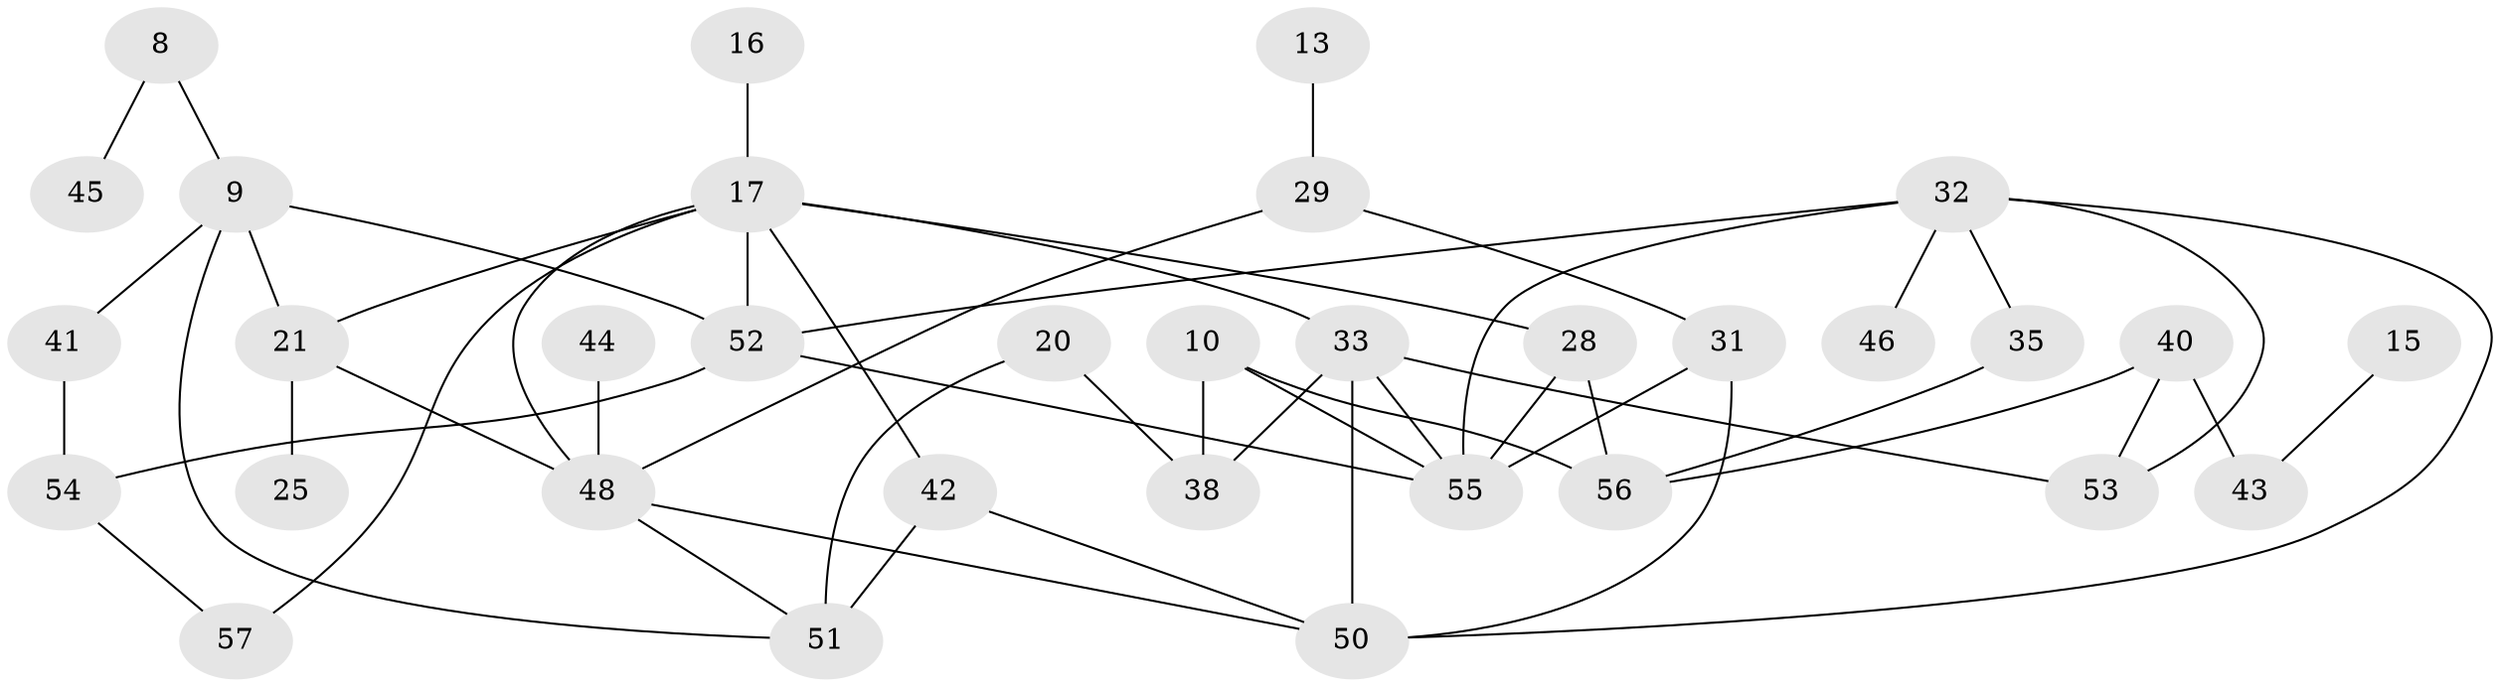 // original degree distribution, {3: 0.14084507042253522, 5: 0.035211267605633804, 6: 0.028169014084507043, 4: 0.1056338028169014, 1: 0.2746478873239437, 0: 0.15492957746478872, 2: 0.2605633802816901}
// Generated by graph-tools (version 1.1) at 2025/35/03/04/25 23:35:47]
// undirected, 33 vertices, 52 edges
graph export_dot {
  node [color=gray90,style=filled];
  8;
  9;
  10;
  13;
  15;
  16;
  17;
  20;
  21;
  25;
  28;
  29;
  31;
  32;
  33;
  35;
  38;
  40;
  41;
  42;
  43;
  44;
  45;
  46;
  48;
  50;
  51;
  52;
  53;
  54;
  55;
  56;
  57;
  8 -- 9 [weight=1.0];
  8 -- 45 [weight=1.0];
  9 -- 21 [weight=1.0];
  9 -- 41 [weight=1.0];
  9 -- 51 [weight=1.0];
  9 -- 52 [weight=1.0];
  10 -- 38 [weight=1.0];
  10 -- 55 [weight=1.0];
  10 -- 56 [weight=1.0];
  13 -- 29 [weight=1.0];
  15 -- 43 [weight=1.0];
  16 -- 17 [weight=1.0];
  17 -- 21 [weight=1.0];
  17 -- 28 [weight=1.0];
  17 -- 33 [weight=1.0];
  17 -- 42 [weight=1.0];
  17 -- 48 [weight=1.0];
  17 -- 52 [weight=1.0];
  17 -- 57 [weight=1.0];
  20 -- 38 [weight=1.0];
  20 -- 51 [weight=1.0];
  21 -- 25 [weight=1.0];
  21 -- 48 [weight=2.0];
  28 -- 55 [weight=1.0];
  28 -- 56 [weight=1.0];
  29 -- 31 [weight=1.0];
  29 -- 48 [weight=1.0];
  31 -- 50 [weight=1.0];
  31 -- 55 [weight=1.0];
  32 -- 35 [weight=1.0];
  32 -- 46 [weight=1.0];
  32 -- 50 [weight=1.0];
  32 -- 52 [weight=1.0];
  32 -- 53 [weight=1.0];
  32 -- 55 [weight=1.0];
  33 -- 38 [weight=1.0];
  33 -- 50 [weight=1.0];
  33 -- 53 [weight=1.0];
  33 -- 55 [weight=1.0];
  35 -- 56 [weight=1.0];
  40 -- 43 [weight=2.0];
  40 -- 53 [weight=1.0];
  40 -- 56 [weight=1.0];
  41 -- 54 [weight=1.0];
  42 -- 50 [weight=1.0];
  42 -- 51 [weight=2.0];
  44 -- 48 [weight=1.0];
  48 -- 50 [weight=1.0];
  48 -- 51 [weight=1.0];
  52 -- 54 [weight=1.0];
  52 -- 55 [weight=1.0];
  54 -- 57 [weight=1.0];
}
